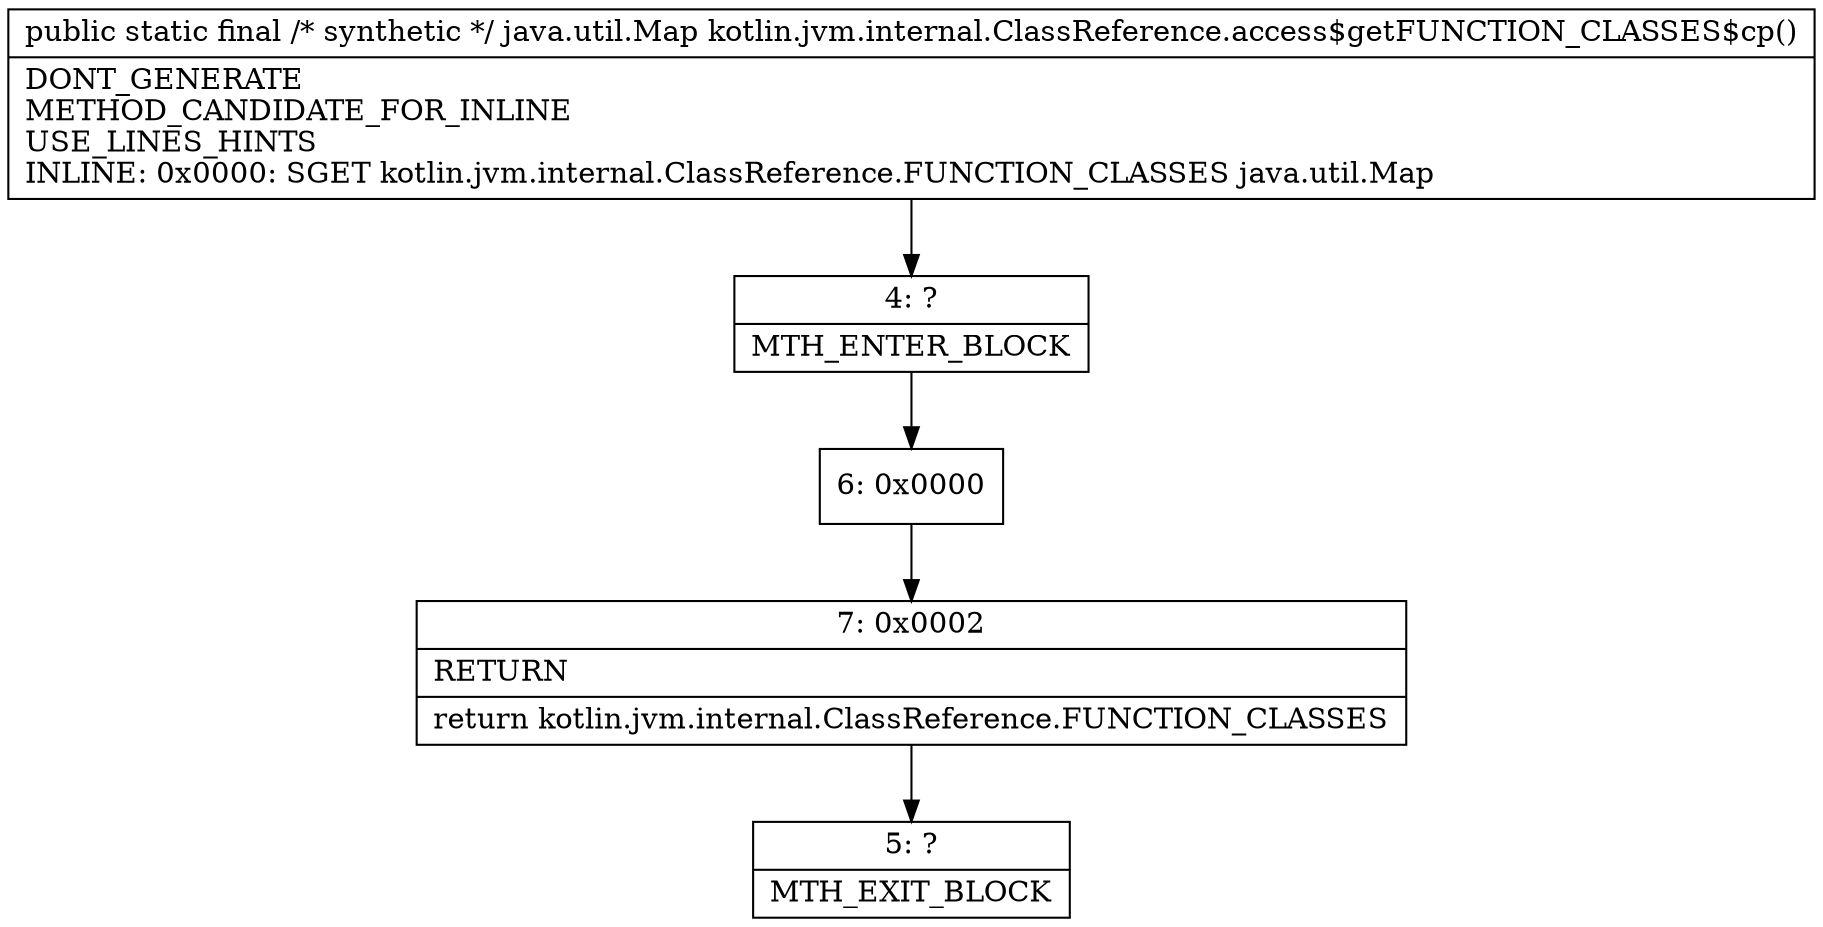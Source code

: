 digraph "CFG forkotlin.jvm.internal.ClassReference.access$getFUNCTION_CLASSES$cp()Ljava\/util\/Map;" {
Node_4 [shape=record,label="{4\:\ ?|MTH_ENTER_BLOCK\l}"];
Node_6 [shape=record,label="{6\:\ 0x0000}"];
Node_7 [shape=record,label="{7\:\ 0x0002|RETURN\l|return kotlin.jvm.internal.ClassReference.FUNCTION_CLASSES\l}"];
Node_5 [shape=record,label="{5\:\ ?|MTH_EXIT_BLOCK\l}"];
MethodNode[shape=record,label="{public static final \/* synthetic *\/ java.util.Map kotlin.jvm.internal.ClassReference.access$getFUNCTION_CLASSES$cp()  | DONT_GENERATE\lMETHOD_CANDIDATE_FOR_INLINE\lUSE_LINES_HINTS\lINLINE: 0x0000: SGET   kotlin.jvm.internal.ClassReference.FUNCTION_CLASSES java.util.Map\l}"];
MethodNode -> Node_4;Node_4 -> Node_6;
Node_6 -> Node_7;
Node_7 -> Node_5;
}

